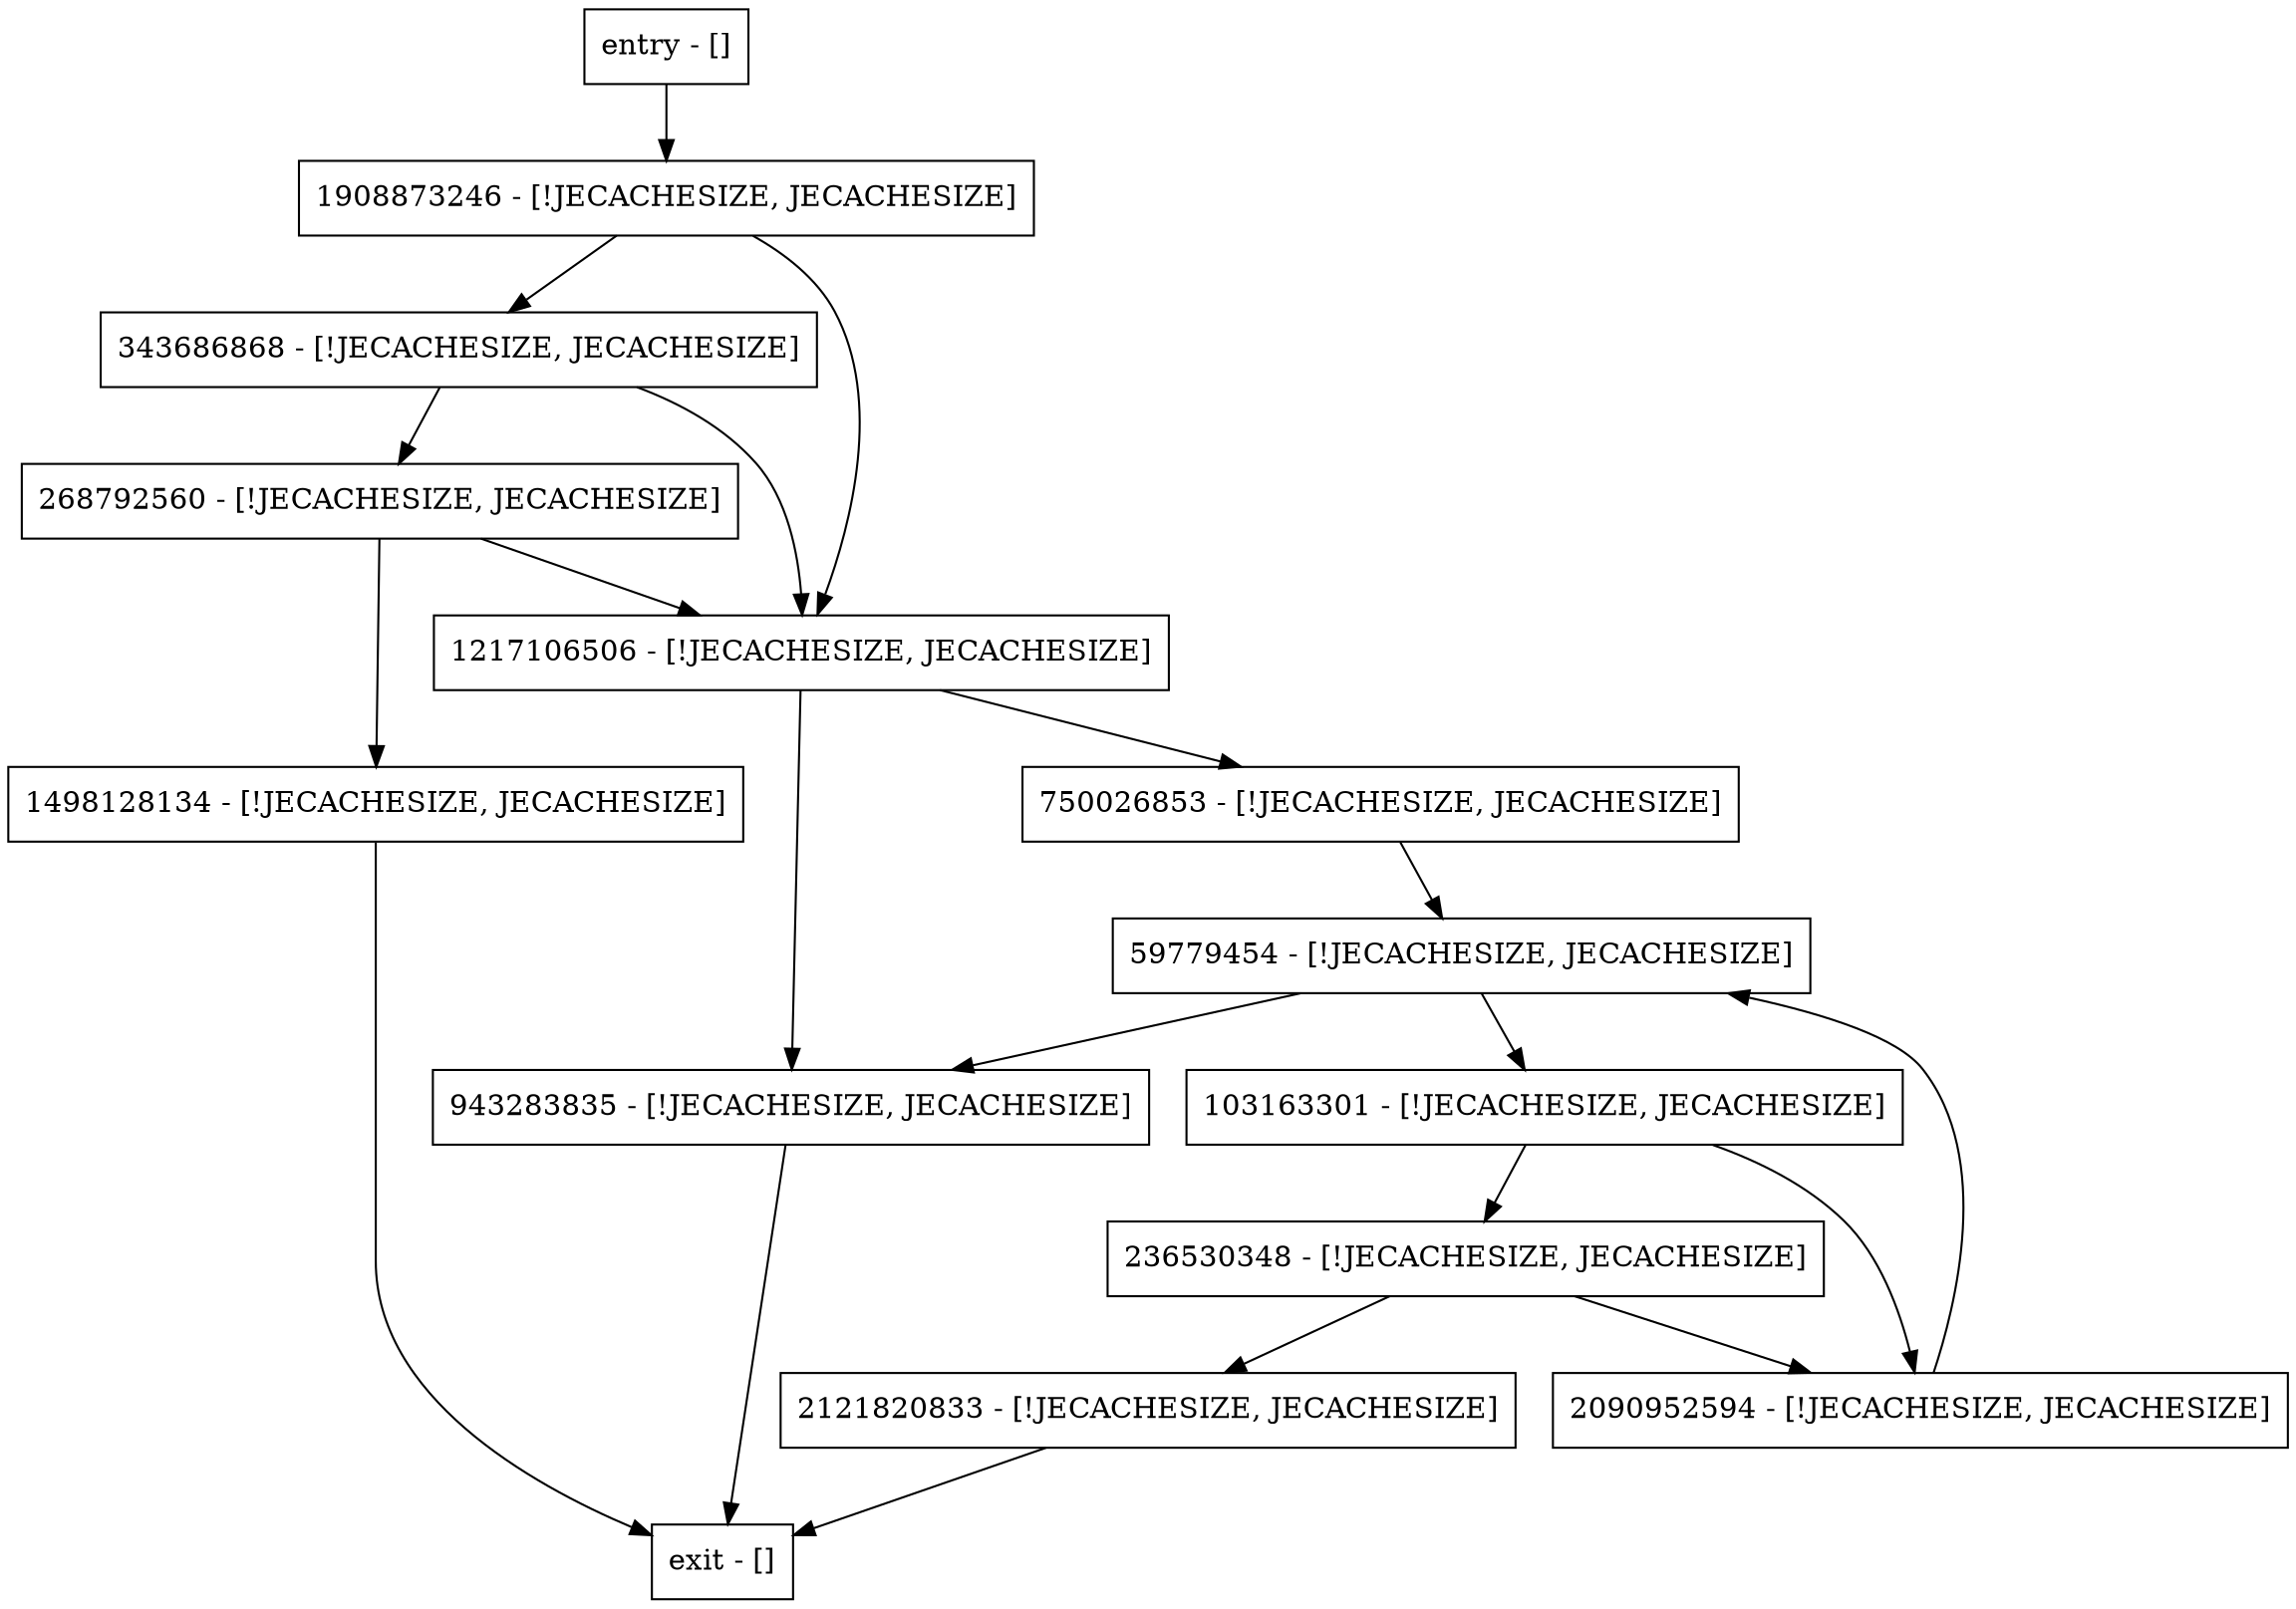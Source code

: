 digraph validateRequest {
node [shape=record];
59779454 [label="59779454 - [!JECACHESIZE, JECACHESIZE]"];
2121820833 [label="2121820833 - [!JECACHESIZE, JECACHESIZE]"];
103163301 [label="103163301 - [!JECACHESIZE, JECACHESIZE]"];
343686868 [label="343686868 - [!JECACHESIZE, JECACHESIZE]"];
750026853 [label="750026853 - [!JECACHESIZE, JECACHESIZE]"];
2090952594 [label="2090952594 - [!JECACHESIZE, JECACHESIZE]"];
1498128134 [label="1498128134 - [!JECACHESIZE, JECACHESIZE]"];
entry [label="entry - []"];
exit [label="exit - []"];
943283835 [label="943283835 - [!JECACHESIZE, JECACHESIZE]"];
236530348 [label="236530348 - [!JECACHESIZE, JECACHESIZE]"];
1217106506 [label="1217106506 - [!JECACHESIZE, JECACHESIZE]"];
268792560 [label="268792560 - [!JECACHESIZE, JECACHESIZE]"];
1908873246 [label="1908873246 - [!JECACHESIZE, JECACHESIZE]"];
entry;
exit;
59779454 -> 943283835;
59779454 -> 103163301;
2121820833 -> exit;
103163301 -> 236530348;
103163301 -> 2090952594;
343686868 -> 1217106506;
343686868 -> 268792560;
750026853 -> 59779454;
2090952594 -> 59779454;
1498128134 -> exit;
entry -> 1908873246;
943283835 -> exit;
236530348 -> 2121820833;
236530348 -> 2090952594;
1217106506 -> 943283835;
1217106506 -> 750026853;
268792560 -> 1498128134;
268792560 -> 1217106506;
1908873246 -> 343686868;
1908873246 -> 1217106506;
}
